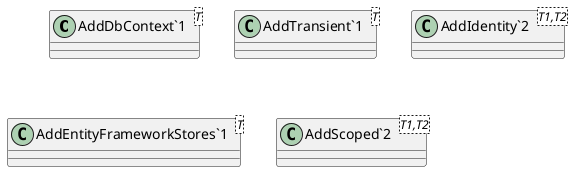 @startuml
class "AddDbContext`1"<T> {
}
class "AddTransient`1"<T> {
}
class "AddIdentity`2"<T1,T2> {
}
class "AddEntityFrameworkStores`1"<T> {
}
class "AddScoped`2"<T1,T2> {
}
@enduml
